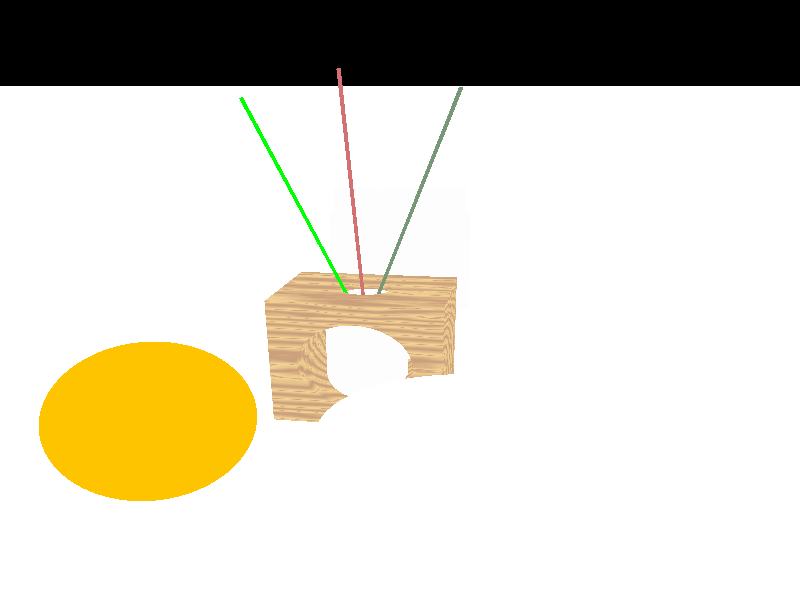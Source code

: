 #include "colors.inc"
#include "textures.inc"
#include "woods.inc"

#declare bol = difference {
    union {
        sor {
            4,
            <0,0>,
            <.7,0>,
            <1.3,1.1>,
            <.8,3>
            pigment { color White }  
             finish {
              reflection {0.1} ambient 0.26 diffuse 1
          }
        }
        sor {
            4,
            <0,0>,
            <.9,0>,
            <1.4,1.2>,
            <1,2.2>
            pigment { color White }
            rotate <180,0,0>
            translate <0,.5,0>
            scale .6
            finish {
              reflection {0.1} ambient 0.26 diffuse 1
          }
        }                  
    }
    sor {
        4,
        <0,0>,
        <.7,0>,
        <1.3,1.1>,
        <.8,3> 
        pigment { color White }
        scale .99
        translate <0,.1,0>
         finish {
              reflection {0.1} ambient 0.26 diffuse 1
          }
    }
    translate <0,.4,0>
 }

#declare ambientador = union {
    difference {
            box {
                <0,0,0><1.5,2,2>
                texture { T_Wood7 }
            }
            cylinder {
                <-1,1,1><3,1,1>,.67
                texture { T_Wood7 }
            }
            cylinder {
                <.75,.5,1><.75,1.5,1>,.5
            }
            cylinder {
                <.75,1,1><.75,3,1>,.3
                texture { T_Wood7 }
            }
            cylinder {
                <.75,.3,1><.75,1.7,1>,.501
            }
    }
    difference{
        cylinder {
            <.75,.3,1><.75,1.7,1>,.5
            texture { Glass3 }
        }
        cylinder {
            <.75,.3,1><.75,1.7,1>,.49
            texture { Glass3 }
        }
    }
    cylinder {
        <.75,.29,1><.75,.4,1>,.48
        pigment { color Green }
        texture { Glass }
    }
    difference {
        cylinder {
            <.75,1.7,1><.75,1.9,1>,.299
            texture { Glass3 }
        }
        cylinder {
            <.75,1.6,1><.75,3,1>,.25
            texture { Glass3 }
        }
    }
    cylinder {
        <.75,0,1><.75,5,1>,.02
        pigment { color Brown }
        translate <.3,0.1,0>
        rotate <0,0,15>
    }
    cylinder {
        <.75,0,1><.75,5,1>,.02
        pigment { color Green }
        translate <.3,0.1,-.3>
        rotate <15,0,15>    
    }
    cylinder {
        <.75,0,1><.75,5,1>,.02
        pigment { color DarkGreen }
        translate <.3,-.3,.3>
        rotate <-17,0,15>    
    }
    translate <0,0,-1>
    rotate <0,100,0>
}

#macro picoFlorero(height)
    prism {
        linear_sweep
        linear_spline
        0,
        height,
        5,
        <-2,-3>, <-2,3>, <2,.8>, <2,-.8>, <-2,-3>
        texture {Glass3}
        rotate <0,-90,0>
        translate <0,0,7.2>
        scale .48
    }
#end

#declare hexagono = prism {
    linear_sweep
    linear_spline  
    .9,
    6.75,
    7,
    <0,0>, <4,0>, <6,2*sqrt(3)>, <4,4*sqrt(3)>, <0,4*sqrt(3)>, <-2,2*sqrt(3)>, <0,0>
    texture {Glass3}
    translate <-2,0,-2*sqrt(3)>
}

#declare florero = union {
    difference {
        object {
            hexagono
        }
        object {
            hexagono
            scale <.72,1.1,.72>
        }
    }
    object {
        hexagono
        scale <.72,.16,.72>
        translate <0,-.15,0>
    }
    object {
        picoFlorero(17.8)
        rotate <0,0,0>
    }
    object {
        picoFlorero(16)
        rotate <0,60,0>
    }
    object {
        picoFlorero(18.5)
        rotate <0,120,0>
    }
    object {
        picoFlorero(17.8)
        rotate <0,180,0>
    }
    object {
        picoFlorero(18.5)
        rotate <0,240,0>
    }
    object {
        picoFlorero(16)
        rotate <0,300,0>
    }
}

#declare RandomSeed = seed(16);
#declare esfera = difference {
    sphere {
        <0,0,0>,1
        pigment { color <1,0.549,0,.8> }
        texture { Glass3}
    }
    #local it = 0; // start
    #while ( it < 150 )
        sphere { 
            <rand(RandomSeed)*1.8-1,rand(RandomSeed)*1.8-1,rand(RandomSeed)*1.8-1>,.1*rand(RandomSeed)
            pigment { color <1,0.549,0,.8> }
            texture { Glass3}
        }
        #local it = it + 1; 
    #end 
    translate <0,1,0>
}

camera {
    location <0.2,5,14>
    look_at <0,0,0>
    right x
}

light_source {
    <0,30,-10>
    color White
}

object {
    bol
    scale 1
    translate <-0.5,0,8.35> 
      
}

object {
    ambientador
    scale 1
    translate <0.6,0,5.8>
      
}

object {
    florero
    scale .3
    translate <0,0,0>
}

object {
    esfera
    scale 1
    translate <2.5,-0.05,7.2>
     interior{ior 1.2}
}        

 plane { <0,1, 0>, 0
   texture{
    pigment {
      color White
      }
     finish{reflection{0.1}
     }
    }
  }

// Bol por roc
// Cosa cristal por estrusion
// Perfume por difference
// Esfera es sphere con diff de esferas mas pequeñas, burbujas, usar bucle y numeros aleatorios